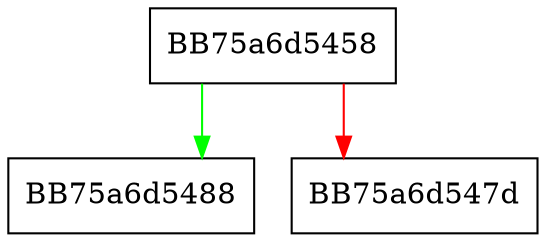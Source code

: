 digraph alloc_reg {
  node [shape="box"];
  graph [splines=ortho];
  BB75a6d5458 -> BB75a6d5488 [color="green"];
  BB75a6d5458 -> BB75a6d547d [color="red"];
}